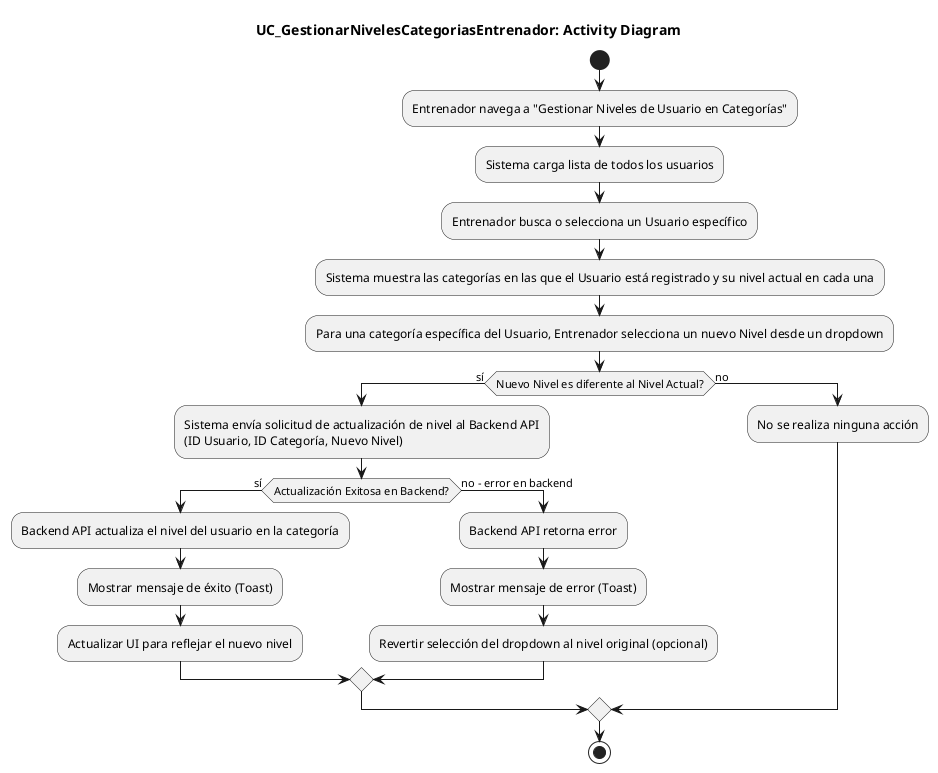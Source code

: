@startuml
title UC_GestionarNivelesCategoriasEntrenador: Activity Diagram

start
:Entrenador navega a "Gestionar Niveles de Usuario en Categorías";
:Sistema carga lista de todos los usuarios;
:Entrenador busca o selecciona un Usuario específico;
:Sistema muestra las categorías en las que el Usuario está registrado y su nivel actual en cada una;
:Para una categoría específica del Usuario, Entrenador selecciona un nuevo Nivel desde un dropdown;
if (Nuevo Nivel es diferente al Nivel Actual?) then (sí)
  :Sistema envía solicitud de actualización de nivel al Backend API\n(ID Usuario, ID Categoría, Nuevo Nivel);
  if (Actualización Exitosa en Backend?) then (sí)
    :Backend API actualiza el nivel del usuario en la categoría;
    :Mostrar mensaje de éxito (Toast);
    :Actualizar UI para reflejar el nuevo nivel;
  else (no - error en backend)
    :Backend API retorna error;
    :Mostrar mensaje de error (Toast);
    :Revertir selección del dropdown al nivel original (opcional);
  endif
else (no)
  :No se realiza ninguna acción;
endif
stop
@enduml